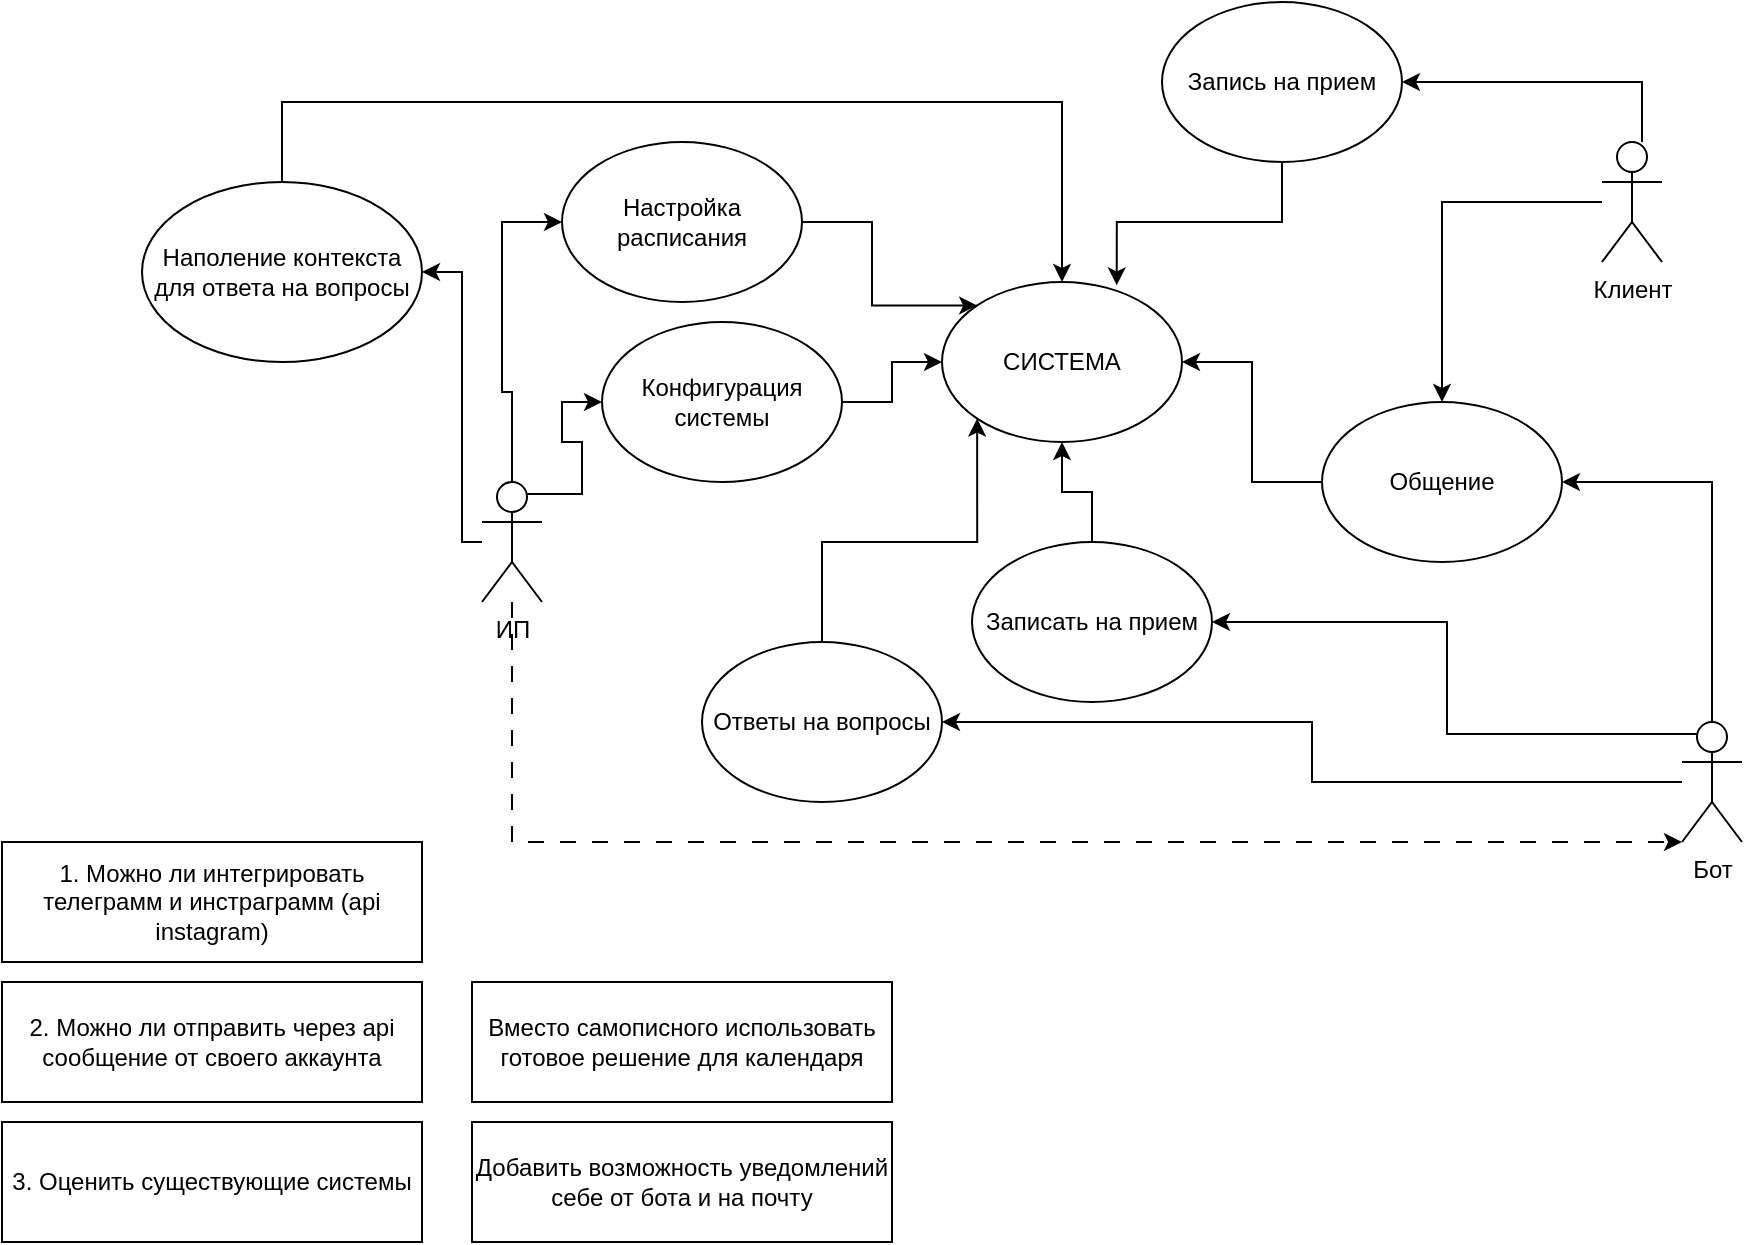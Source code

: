 <mxfile version="24.8.6">
  <diagram name="Page-1" id="YvR0QJeeMNLgjeDpvAry">
    <mxGraphModel dx="1900" dy="538" grid="1" gridSize="10" guides="1" tooltips="1" connect="1" arrows="1" fold="1" page="1" pageScale="1" pageWidth="850" pageHeight="1100" math="0" shadow="0">
      <root>
        <mxCell id="0" />
        <mxCell id="1" parent="0" />
        <mxCell id="O0Aovz_mTmCYk-A1HjLB-12" style="edgeStyle=orthogonalEdgeStyle;rounded=0;orthogonalLoop=1;jettySize=auto;html=1;entryX=0.5;entryY=0;entryDx=0;entryDy=0;" edge="1" parent="1" source="O0Aovz_mTmCYk-A1HjLB-1" target="O0Aovz_mTmCYk-A1HjLB-7">
          <mxGeometry relative="1" as="geometry" />
        </mxCell>
        <mxCell id="O0Aovz_mTmCYk-A1HjLB-14" style="edgeStyle=orthogonalEdgeStyle;rounded=0;orthogonalLoop=1;jettySize=auto;html=1;entryX=1;entryY=0.5;entryDx=0;entryDy=0;" edge="1" parent="1" source="O0Aovz_mTmCYk-A1HjLB-1" target="O0Aovz_mTmCYk-A1HjLB-5">
          <mxGeometry relative="1" as="geometry">
            <Array as="points">
              <mxPoint x="700" y="70" />
            </Array>
          </mxGeometry>
        </mxCell>
        <mxCell id="O0Aovz_mTmCYk-A1HjLB-1" value="Клиент" style="shape=umlActor;verticalLabelPosition=bottom;verticalAlign=top;html=1;outlineConnect=0;" vertex="1" parent="1">
          <mxGeometry x="680" y="100" width="30" height="60" as="geometry" />
        </mxCell>
        <mxCell id="O0Aovz_mTmCYk-A1HjLB-3" value="СИСТЕМА" style="ellipse;whiteSpace=wrap;html=1;" vertex="1" parent="1">
          <mxGeometry x="350" y="170" width="120" height="80" as="geometry" />
        </mxCell>
        <mxCell id="O0Aovz_mTmCYk-A1HjLB-27" style="edgeStyle=orthogonalEdgeStyle;rounded=0;orthogonalLoop=1;jettySize=auto;html=1;entryX=0.5;entryY=1;entryDx=0;entryDy=0;" edge="1" parent="1" source="O0Aovz_mTmCYk-A1HjLB-4" target="O0Aovz_mTmCYk-A1HjLB-3">
          <mxGeometry relative="1" as="geometry" />
        </mxCell>
        <mxCell id="O0Aovz_mTmCYk-A1HjLB-4" value="Записать на прием" style="ellipse;whiteSpace=wrap;html=1;" vertex="1" parent="1">
          <mxGeometry x="365" y="300" width="120" height="80" as="geometry" />
        </mxCell>
        <mxCell id="O0Aovz_mTmCYk-A1HjLB-5" value="Запись на прием" style="ellipse;whiteSpace=wrap;html=1;" vertex="1" parent="1">
          <mxGeometry x="460" y="30" width="120" height="80" as="geometry" />
        </mxCell>
        <mxCell id="O0Aovz_mTmCYk-A1HjLB-32" style="edgeStyle=orthogonalEdgeStyle;rounded=0;orthogonalLoop=1;jettySize=auto;html=1;entryX=0;entryY=1;entryDx=0;entryDy=0;" edge="1" parent="1" source="O0Aovz_mTmCYk-A1HjLB-6" target="O0Aovz_mTmCYk-A1HjLB-3">
          <mxGeometry relative="1" as="geometry" />
        </mxCell>
        <mxCell id="O0Aovz_mTmCYk-A1HjLB-6" value="Ответы на вопросы" style="ellipse;whiteSpace=wrap;html=1;" vertex="1" parent="1">
          <mxGeometry x="230" y="350" width="120" height="80" as="geometry" />
        </mxCell>
        <mxCell id="O0Aovz_mTmCYk-A1HjLB-29" style="edgeStyle=orthogonalEdgeStyle;rounded=0;orthogonalLoop=1;jettySize=auto;html=1;entryX=1;entryY=0.5;entryDx=0;entryDy=0;" edge="1" parent="1" source="O0Aovz_mTmCYk-A1HjLB-7" target="O0Aovz_mTmCYk-A1HjLB-3">
          <mxGeometry relative="1" as="geometry" />
        </mxCell>
        <mxCell id="O0Aovz_mTmCYk-A1HjLB-7" value="Общение" style="ellipse;whiteSpace=wrap;html=1;" vertex="1" parent="1">
          <mxGeometry x="540" y="230" width="120" height="80" as="geometry" />
        </mxCell>
        <mxCell id="O0Aovz_mTmCYk-A1HjLB-13" style="edgeStyle=orthogonalEdgeStyle;rounded=0;orthogonalLoop=1;jettySize=auto;html=1;entryX=1;entryY=0.5;entryDx=0;entryDy=0;" edge="1" parent="1" source="O0Aovz_mTmCYk-A1HjLB-8" target="O0Aovz_mTmCYk-A1HjLB-7">
          <mxGeometry relative="1" as="geometry">
            <Array as="points">
              <mxPoint x="735" y="270" />
            </Array>
          </mxGeometry>
        </mxCell>
        <mxCell id="O0Aovz_mTmCYk-A1HjLB-15" style="edgeStyle=orthogonalEdgeStyle;rounded=0;orthogonalLoop=1;jettySize=auto;html=1;exitX=0.25;exitY=0.1;exitDx=0;exitDy=0;exitPerimeter=0;entryX=1;entryY=0.5;entryDx=0;entryDy=0;" edge="1" parent="1" source="O0Aovz_mTmCYk-A1HjLB-8" target="O0Aovz_mTmCYk-A1HjLB-4">
          <mxGeometry relative="1" as="geometry" />
        </mxCell>
        <mxCell id="O0Aovz_mTmCYk-A1HjLB-16" style="edgeStyle=orthogonalEdgeStyle;rounded=0;orthogonalLoop=1;jettySize=auto;html=1;entryX=1;entryY=0.5;entryDx=0;entryDy=0;" edge="1" parent="1" source="O0Aovz_mTmCYk-A1HjLB-8" target="O0Aovz_mTmCYk-A1HjLB-6">
          <mxGeometry relative="1" as="geometry" />
        </mxCell>
        <mxCell id="O0Aovz_mTmCYk-A1HjLB-8" value="Бот" style="shape=umlActor;verticalLabelPosition=bottom;verticalAlign=top;html=1;outlineConnect=0;" vertex="1" parent="1">
          <mxGeometry x="720" y="390" width="30" height="60" as="geometry" />
        </mxCell>
        <mxCell id="O0Aovz_mTmCYk-A1HjLB-18" style="edgeStyle=orthogonalEdgeStyle;rounded=0;orthogonalLoop=1;jettySize=auto;html=1;entryX=0;entryY=0.5;entryDx=0;entryDy=0;" edge="1" parent="1" source="O0Aovz_mTmCYk-A1HjLB-9" target="O0Aovz_mTmCYk-A1HjLB-17">
          <mxGeometry relative="1" as="geometry">
            <Array as="points">
              <mxPoint x="135" y="225" />
              <mxPoint x="130" y="225" />
              <mxPoint x="130" y="140" />
            </Array>
          </mxGeometry>
        </mxCell>
        <mxCell id="O0Aovz_mTmCYk-A1HjLB-21" style="edgeStyle=orthogonalEdgeStyle;rounded=0;orthogonalLoop=1;jettySize=auto;html=1;exitX=0.75;exitY=0.1;exitDx=0;exitDy=0;exitPerimeter=0;entryX=0;entryY=0.5;entryDx=0;entryDy=0;" edge="1" parent="1" source="O0Aovz_mTmCYk-A1HjLB-9" target="O0Aovz_mTmCYk-A1HjLB-19">
          <mxGeometry relative="1" as="geometry" />
        </mxCell>
        <mxCell id="O0Aovz_mTmCYk-A1HjLB-23" style="edgeStyle=orthogonalEdgeStyle;rounded=0;orthogonalLoop=1;jettySize=auto;html=1;entryX=1;entryY=0.5;entryDx=0;entryDy=0;" edge="1" parent="1" source="O0Aovz_mTmCYk-A1HjLB-9" target="O0Aovz_mTmCYk-A1HjLB-22">
          <mxGeometry relative="1" as="geometry">
            <Array as="points">
              <mxPoint x="110" y="300" />
              <mxPoint x="110" y="165" />
            </Array>
          </mxGeometry>
        </mxCell>
        <mxCell id="O0Aovz_mTmCYk-A1HjLB-9" value="ИП" style="shape=umlActor;verticalLabelPosition=bottom;verticalAlign=top;html=1;outlineConnect=0;" vertex="1" parent="1">
          <mxGeometry x="120" y="270" width="30" height="60" as="geometry" />
        </mxCell>
        <mxCell id="O0Aovz_mTmCYk-A1HjLB-11" style="edgeStyle=orthogonalEdgeStyle;rounded=0;orthogonalLoop=1;jettySize=auto;html=1;dashed=1;dashPattern=8 8;" edge="1" parent="1" source="O0Aovz_mTmCYk-A1HjLB-9">
          <mxGeometry relative="1" as="geometry">
            <mxPoint x="720" y="450" as="targetPoint" />
            <Array as="points">
              <mxPoint x="135" y="450" />
            </Array>
          </mxGeometry>
        </mxCell>
        <mxCell id="O0Aovz_mTmCYk-A1HjLB-25" style="edgeStyle=orthogonalEdgeStyle;rounded=0;orthogonalLoop=1;jettySize=auto;html=1;entryX=0;entryY=0;entryDx=0;entryDy=0;" edge="1" parent="1" source="O0Aovz_mTmCYk-A1HjLB-17" target="O0Aovz_mTmCYk-A1HjLB-3">
          <mxGeometry relative="1" as="geometry" />
        </mxCell>
        <mxCell id="O0Aovz_mTmCYk-A1HjLB-17" value="Настройка расписания" style="ellipse;whiteSpace=wrap;html=1;" vertex="1" parent="1">
          <mxGeometry x="160" y="100" width="120" height="80" as="geometry" />
        </mxCell>
        <mxCell id="O0Aovz_mTmCYk-A1HjLB-26" style="edgeStyle=orthogonalEdgeStyle;rounded=0;orthogonalLoop=1;jettySize=auto;html=1;entryX=0;entryY=0.5;entryDx=0;entryDy=0;" edge="1" parent="1" source="O0Aovz_mTmCYk-A1HjLB-19" target="O0Aovz_mTmCYk-A1HjLB-3">
          <mxGeometry relative="1" as="geometry" />
        </mxCell>
        <mxCell id="O0Aovz_mTmCYk-A1HjLB-19" value="Конфигурация системы" style="ellipse;whiteSpace=wrap;html=1;" vertex="1" parent="1">
          <mxGeometry x="180" y="190" width="120" height="80" as="geometry" />
        </mxCell>
        <mxCell id="O0Aovz_mTmCYk-A1HjLB-24" style="edgeStyle=orthogonalEdgeStyle;rounded=0;orthogonalLoop=1;jettySize=auto;html=1;entryX=0.5;entryY=0;entryDx=0;entryDy=0;" edge="1" parent="1" source="O0Aovz_mTmCYk-A1HjLB-22" target="O0Aovz_mTmCYk-A1HjLB-3">
          <mxGeometry relative="1" as="geometry">
            <Array as="points">
              <mxPoint x="20" y="80" />
              <mxPoint x="410" y="80" />
            </Array>
          </mxGeometry>
        </mxCell>
        <mxCell id="O0Aovz_mTmCYk-A1HjLB-22" value="Наполение контекста для ответа на вопросы" style="ellipse;whiteSpace=wrap;html=1;" vertex="1" parent="1">
          <mxGeometry x="-50" y="120" width="140" height="90" as="geometry" />
        </mxCell>
        <mxCell id="O0Aovz_mTmCYk-A1HjLB-28" style="edgeStyle=orthogonalEdgeStyle;rounded=0;orthogonalLoop=1;jettySize=auto;html=1;entryX=0.728;entryY=0.021;entryDx=0;entryDy=0;entryPerimeter=0;" edge="1" parent="1" source="O0Aovz_mTmCYk-A1HjLB-5" target="O0Aovz_mTmCYk-A1HjLB-3">
          <mxGeometry relative="1" as="geometry" />
        </mxCell>
        <mxCell id="O0Aovz_mTmCYk-A1HjLB-33" value="1. Можно ли интегрировать телеграмм и инстраграмм (api instagram) " style="rounded=0;whiteSpace=wrap;html=1;" vertex="1" parent="1">
          <mxGeometry x="-120" y="450" width="210" height="60" as="geometry" />
        </mxCell>
        <mxCell id="O0Aovz_mTmCYk-A1HjLB-34" value="2. Можно ли отправить через api сообщение от своего аккаунта" style="rounded=0;whiteSpace=wrap;html=1;" vertex="1" parent="1">
          <mxGeometry x="-120" y="520" width="210" height="60" as="geometry" />
        </mxCell>
        <mxCell id="O0Aovz_mTmCYk-A1HjLB-35" value="3. Оценить существующие системы" style="rounded=0;whiteSpace=wrap;html=1;" vertex="1" parent="1">
          <mxGeometry x="-120" y="590" width="210" height="60" as="geometry" />
        </mxCell>
        <mxCell id="O0Aovz_mTmCYk-A1HjLB-36" value="Вместо самописного использовать готовое решение для календаря" style="rounded=0;whiteSpace=wrap;html=1;" vertex="1" parent="1">
          <mxGeometry x="115" y="520" width="210" height="60" as="geometry" />
        </mxCell>
        <mxCell id="O0Aovz_mTmCYk-A1HjLB-37" value="Добавить возможность уведомлений себе от бота и на почту" style="rounded=0;whiteSpace=wrap;html=1;" vertex="1" parent="1">
          <mxGeometry x="115" y="590" width="210" height="60" as="geometry" />
        </mxCell>
      </root>
    </mxGraphModel>
  </diagram>
</mxfile>

